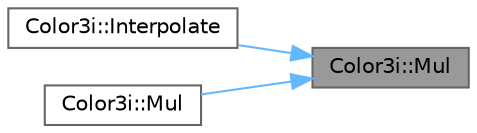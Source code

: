 digraph "Color3i::Mul"
{
 // INTERACTIVE_SVG=YES
 // LATEX_PDF_SIZE
  bgcolor="transparent";
  edge [fontname=Helvetica,fontsize=10,labelfontname=Helvetica,labelfontsize=10];
  node [fontname=Helvetica,fontsize=10,shape=box,height=0.2,width=0.4];
  rankdir="RL";
  Node1 [id="Node000001",label="Color3i::Mul",height=0.2,width=0.4,color="gray40", fillcolor="grey60", style="filled", fontcolor="black",tooltip=" "];
  Node1 -> Node2 [id="edge1_Node000001_Node000002",dir="back",color="steelblue1",style="solid",tooltip=" "];
  Node2 [id="Node000002",label="Color3i::Interpolate",height=0.2,width=0.4,color="grey40", fillcolor="white", style="filled",URL="$de/d12/struct_color3i_a6922d9706496f50eae0ff94281457e2f.html#a6922d9706496f50eae0ff94281457e2f",tooltip=" "];
  Node1 -> Node3 [id="edge2_Node000001_Node000003",dir="back",color="steelblue1",style="solid",tooltip=" "];
  Node3 [id="Node000003",label="Color3i::Mul",height=0.2,width=0.4,color="grey40", fillcolor="white", style="filled",URL="$de/d12/struct_color3i_ace8773746358b0a1681b8ab2274d9b07.html#ace8773746358b0a1681b8ab2274d9b07",tooltip=" "];
}
